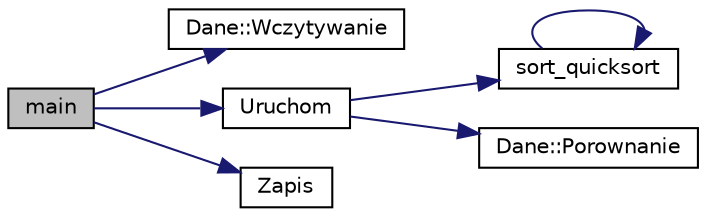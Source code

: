 digraph G
{
  edge [fontname="Helvetica",fontsize="10",labelfontname="Helvetica",labelfontsize="10"];
  node [fontname="Helvetica",fontsize="10",shape=record];
  rankdir="LR";
  Node1 [label="main",height=0.2,width=0.4,color="black", fillcolor="grey75", style="filled" fontcolor="black"];
  Node1 -> Node2 [color="midnightblue",fontsize="10",style="solid",fontname="Helvetica"];
  Node2 [label="Dane::Wczytywanie",height=0.2,width=0.4,color="black", fillcolor="white", style="filled",URL="$class_dane.html#a9866194fa136e3ae90a72124fd2dc8cc",tooltip="Wczytuje dane z pliku."];
  Node1 -> Node3 [color="midnightblue",fontsize="10",style="solid",fontname="Helvetica"];
  Node3 [label="Uruchom",height=0.2,width=0.4,color="black", fillcolor="white", style="filled",URL="$funkcje_8hh.html#ac1e549037ac5915fb1018a206697594d",tooltip="Funkcja uruchamiajaca algorytm."];
  Node3 -> Node4 [color="midnightblue",fontsize="10",style="solid",fontname="Helvetica"];
  Node4 [label="sort_quicksort",height=0.2,width=0.4,color="black", fillcolor="white", style="filled",URL="$sortowanie_8hh.html#aaf191ef1d2eb007cd73c561968067c58",tooltip="Realizuje sortowanie sybkie."];
  Node4 -> Node4 [color="midnightblue",fontsize="10",style="solid",fontname="Helvetica"];
  Node3 -> Node5 [color="midnightblue",fontsize="10",style="solid",fontname="Helvetica"];
  Node5 [label="Dane::Porownanie",height=0.2,width=0.4,color="black", fillcolor="white", style="filled",URL="$class_dane.html#a83f86229196e9c4349433e18e89b2e3d",tooltip="Porownuje dwa obiekty klasy Dane."];
  Node1 -> Node6 [color="midnightblue",fontsize="10",style="solid",fontname="Helvetica"];
  Node6 [label="Zapis",height=0.2,width=0.4,color="black", fillcolor="white", style="filled",URL="$funkcje_8hh.html#a26b47c1c0a853ec6e39c299da7eff8b3",tooltip="Funkcja zapisujaca do pliku."];
}
